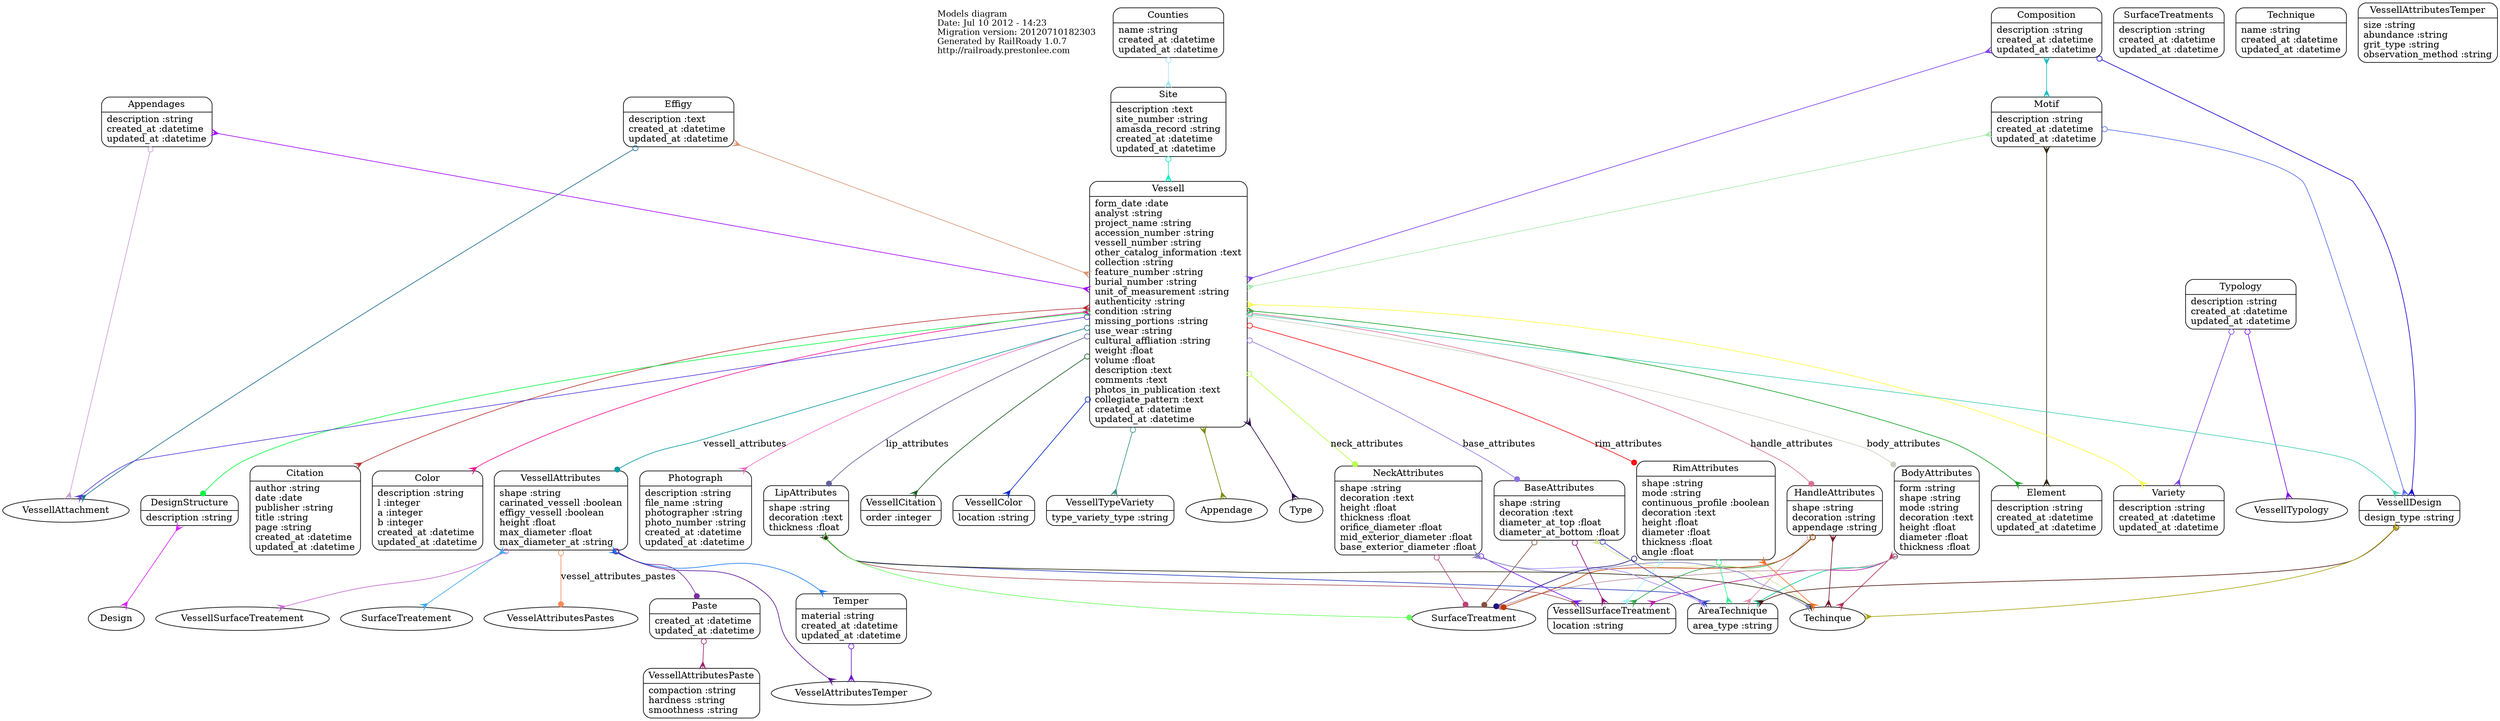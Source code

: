 digraph models_diagram {
	graph[overlap=false, splines=true]
	_diagram_info [shape="plaintext", label="Models diagram\lDate: Jul 10 2012 - 14:23\lMigration version: 20120710182303\lGenerated by RailRoady 1.0.7\lhttp://railroady.prestonlee.com\l", fontsize=13]
	"Appendages" [shape=Mrecord, label="{Appendages|description :string\lcreated_at :datetime\lupdated_at :datetime\l}"]
	"AreaTechnique" [shape=Mrecord, label="{AreaTechnique|area_type :string\l}"]
	"BaseAttributes" [shape=Mrecord, label="{BaseAttributes|shape :string\ldecoration :text\ldiameter_at_top :float\ldiameter_at_bottom :float\l}"]
	"BodyAttributes" [shape=Mrecord, label="{BodyAttributes|form :string\lshape :string\lmode :string\ldecoration :text\lheight :float\ldiameter :float\lthickness :float\l}"]
	"Citation" [shape=Mrecord, label="{Citation|author :string\ldate :date\lpublisher :string\ltitle :string\lpage :string\lcreated_at :datetime\lupdated_at :datetime\l}"]
	"Color" [shape=Mrecord, label="{Color|description :string\ll :integer\la :integer\lb :integer\lcreated_at :datetime\lupdated_at :datetime\l}"]
	"Composition" [shape=Mrecord, label="{Composition|description :string\lcreated_at :datetime\lupdated_at :datetime\l}"]
	"Counties" [shape=Mrecord, label="{Counties|name :string\lcreated_at :datetime\lupdated_at :datetime\l}"]
	"DesignStructure" [shape=Mrecord, label="{DesignStructure|description :string\l}"]
	"Effigy" [shape=Mrecord, label="{Effigy|description :text\lcreated_at :datetime\lupdated_at :datetime\l}"]
	"Element" [shape=Mrecord, label="{Element|description :string\lcreated_at :datetime\lupdated_at :datetime\l}"]
	"HandleAttributes" [shape=Mrecord, label="{HandleAttributes|shape :string\ldecoration :string\lappendage :string\l}"]
	"LipAttributes" [shape=Mrecord, label="{LipAttributes|shape :string\ldecoration :text\lthickness :float\l}"]
	"Motif" [shape=Mrecord, label="{Motif|description :string\lcreated_at :datetime\lupdated_at :datetime\l}"]
	"NeckAttributes" [shape=Mrecord, label="{NeckAttributes|shape :string\ldecoration :text\lheight :float\lthickness :float\lorifice_diameter :float\lmid_exterior_diameter :float\lbase_exterior_diameter :float\l}"]
	"Paste" [shape=Mrecord, label="{Paste|created_at :datetime\lupdated_at :datetime\l}"]
	"Photograph" [shape=Mrecord, label="{Photograph|description :string\lfile_name :string\lphotographer :string\lphoto_number :string\lcreated_at :datetime\lupdated_at :datetime\l}"]
	"RimAttributes" [shape=Mrecord, label="{RimAttributes|shape :string\lmode :string\lcontinuous_profile :boolean\ldecoration :text\lheight :float\ldiameter :float\lthickness :float\langle :float\l}"]
	"Site" [shape=Mrecord, label="{Site|description :text\lsite_number :string\lamasda_record :string\lcreated_at :datetime\lupdated_at :datetime\l}"]
	"SurfaceTreatments" [shape=Mrecord, label="{SurfaceTreatments|description :string\lcreated_at :datetime\lupdated_at :datetime\l}"]
	"Technique" [shape=Mrecord, label="{Technique|name :string\lcreated_at :datetime\lupdated_at :datetime\l}"]
	"Temper" [shape=Mrecord, label="{Temper|material :string\lcreated_at :datetime\lupdated_at :datetime\l}"]
	"Typology" [shape=Mrecord, label="{Typology|description :string\lcreated_at :datetime\lupdated_at :datetime\l}"]
	"Variety" [shape=Mrecord, label="{Variety|description :string\lcreated_at :datetime\lupdated_at :datetime\l}"]
	"Vessell" [shape=Mrecord, label="{Vessell|form_date :date\lanalyst :string\lproject_name :string\laccession_number :string\lvessell_number :string\lother_catalog_information :text\lcollection :string\lfeature_number :string\lburial_number :string\lunit_of_measurement :string\lauthenticity :string\lcondition :string\lmissing_portions :string\luse_wear :string\lcultural_affliation :string\lweight :float\lvolume :float\ldescription :text\lcomments :text\lphotos_in_publication :text\lcollegiate_pattern :text\lcreated_at :datetime\lupdated_at :datetime\l}"]
	"VessellAttributes" [shape=Mrecord, label="{VessellAttributes|shape :string\lcarinated_vessell :boolean\leffigy_vessell :boolean\lheight :float\lmax_diameter :float\lmax_diameter_at :string\l}"]
	"VessellAttributesPaste" [shape=Mrecord, label="{VessellAttributesPaste|compaction :string\lhardness :string\lsmoothness :string\l}"]
	"VessellAttributesTemper" [shape=Mrecord, label="{VessellAttributesTemper|size :string\labundance :string\lgrit_type :string\lobservation_method :string\l}"]
	"VessellCitation" [shape=Mrecord, label="{VessellCitation|order :integer\l}"]
	"VessellColor" [shape=Mrecord, label="{VessellColor|location :string\l}"]
	"VessellDesign" [shape=Mrecord, label="{VessellDesign|design_type :string\l}"]
	"VessellSurfaceTreatment" [shape=Mrecord, label="{VessellSurfaceTreatment|location :string\l}"]
	"VessellTypeVariety" [shape=Mrecord, label="{VessellTypeVariety|type_variety_type :string\l}"]
	"Appendages" -> "Vessell" [arrowtail=crow, arrowhead=crow, dir=both color="#A108FD"]
	"Appendages" -> "VessellAttachment" [arrowtail=odot, arrowhead=crow, dir=both color="#C79ED2"]
	"BaseAttributes" -> "AreaTechnique" [arrowtail=odot, arrowhead=crow, dir=both color="#393AC2"]
	"BaseAttributes" -> "Techinque" [arrowtail=crow, arrowhead=crow, dir=both color="#D8E392"]
	"BaseAttributes" -> "VessellSurfaceTreatment" [arrowtail=odot, arrowhead=crow, dir=both color="#8F0477"]
	"BaseAttributes" -> "SurfaceTreatment" [arrowtail=odot, arrowhead=dot, dir=both color="#854F40"]
	"BodyAttributes" -> "AreaTechnique" [arrowtail=odot, arrowhead=crow, dir=both color="#04CA99"]
	"BodyAttributes" -> "Techinque" [arrowtail=crow, arrowhead=crow, dir=both color="#B63056"]
	"BodyAttributes" -> "VessellSurfaceTreatment" [arrowtail=odot, arrowhead=crow, dir=both color="#BA20A9"]
	"BodyAttributes" -> "SurfaceTreatment" [arrowtail=odot, arrowhead=dot, dir=both color="#B7929E"]
	"Composition" -> "Vessell" [arrowtail=crow, arrowhead=crow, dir=both color="#7A41EE"]
	"Composition" -> "VessellDesign" [arrowtail=odot, arrowhead=crow, dir=both color="#1802D4"]
	"Composition" -> "Motif" [arrowtail=crow, arrowhead=crow, dir=both color="#20BDC2"]
	"Counties" -> "Site" [arrowtail=odot, arrowhead=crow, dir=both color="#A5E5F3"]
	"DesignStructure" -> "Design" [arrowtail=crow, arrowhead=crow, dir=both color="#D71EFD"]
	"Effigy" -> "Vessell" [arrowtail=crow, arrowhead=crow, dir=both color="#DA9776"]
	"Effigy" -> "VessellAttachment" [arrowtail=odot, arrowhead=crow, dir=both color="#1D6D91"]
	"HandleAttributes" -> "AreaTechnique" [arrowtail=odot, arrowhead=crow, dir=both color="#E48EA9"]
	"HandleAttributes" -> "Techinque" [arrowtail=crow, arrowhead=crow, dir=both color="#771929"]
	"HandleAttributes" -> "VessellSurfaceTreatment" [arrowtail=odot, arrowhead=crow, dir=both color="#2CA647"]
	"HandleAttributes" -> "SurfaceTreatment" [arrowtail=odot, arrowhead=dot, dir=both color="#C13903"]
	"LipAttributes" -> "AreaTechnique" [arrowtail=odot, arrowhead=crow, dir=both color="#293FB9"]
	"LipAttributes" -> "Techinque" [arrowtail=crow, arrowhead=crow, dir=both color="#292506"]
	"LipAttributes" -> "VessellSurfaceTreatment" [arrowtail=odot, arrowhead=crow, dir=both color="#A85457"]
	"LipAttributes" -> "SurfaceTreatment" [arrowtail=odot, arrowhead=dot, dir=both color="#69FE5E"]
	"Motif" -> "Vessell" [arrowtail=crow, arrowhead=crow, dir=both color="#A4EBA8"]
	"Motif" -> "VessellDesign" [arrowtail=odot, arrowhead=crow, dir=both color="#576CEC"]
	"Motif" -> "Element" [arrowtail=crow, arrowhead=crow, dir=both color="#312413"]
	"NeckAttributes" -> "AreaTechnique" [arrowtail=odot, arrowhead=crow, dir=both color="#A48AF3"]
	"NeckAttributes" -> "Techinque" [arrowtail=crow, arrowhead=crow, dir=both color="#7F81B5"]
	"NeckAttributes" -> "VessellSurfaceTreatment" [arrowtail=odot, arrowhead=crow, dir=both color="#731DF0"]
	"NeckAttributes" -> "SurfaceTreatment" [arrowtail=odot, arrowhead=dot, dir=both color="#B54477"]
	"Paste" -> "VessellAttributesPaste" [arrowtail=odot, arrowhead=crow, dir=both color="#A0256E"]
	"RimAttributes" -> "AreaTechnique" [arrowtail=odot, arrowhead=crow, dir=both color="#2BF194"]
	"RimAttributes" -> "Techinque" [arrowtail=crow, arrowhead=crow, dir=both color="#FE6B22"]
	"RimAttributes" -> "VessellSurfaceTreatment" [arrowtail=odot, arrowhead=crow, dir=both color="#9FF5F9"]
	"RimAttributes" -> "SurfaceTreatment" [arrowtail=odot, arrowhead=dot, dir=both color="#20147C"]
	"Site" -> "Vessell" [arrowtail=odot, arrowhead=crow, dir=both color="#11EFC6"]
	"Temper" -> "VesselAttributesTemper" [arrowtail=odot, arrowhead=crow, dir=both color="#6D1DCB"]
	"Typology" -> "Variety" [arrowtail=odot, arrowhead=crow, dir=both color="#7845E3"]
	"Typology" -> "VessellTypology" [arrowtail=odot, arrowhead=crow, dir=both color="#7F0AEA"]
	"Vessell" -> "RimAttributes" [label="rim_attributes", arrowtail=odot, arrowhead=dot, dir=both color="#F71315"]
	"Vessell" -> "Variety" [arrowtail=crow, arrowhead=crow, dir=both color="#FBFE40"]
	"Vessell" -> "Color" [arrowtail=crow, arrowhead=crow, dir=both color="#F31194"]
	"Vessell" -> "Appendage" [arrowtail=crow, arrowhead=crow, dir=both color="#7B8B0B"]
	"Vessell" -> "VessellDesign" [arrowtail=odot, arrowhead=crow, dir=both color="#42CFB0"]
	"Vessell" -> "BaseAttributes" [label="base_attributes", arrowtail=odot, arrowhead=dot, dir=both color="#8F74E1"]
	"Vessell" -> "VessellAttributes" [label="vessell_attributes", arrowtail=odot, arrowhead=dot, dir=both color="#0C9CA2"]
	"Vessell" -> "BodyAttributes" [label="body_attributes", arrowtail=odot, arrowhead=dot, dir=both color="#CBD0C1"]
	"Vessell" -> "Photograph" [arrowtail=odot, arrowhead=crow, dir=both color="#F470C2"]
	"Vessell" -> "HandleAttributes" [label="handle_attributes", arrowtail=odot, arrowhead=dot, dir=both color="#D77391"]
	"Vessell" -> "VessellCitation" [arrowtail=odot, arrowhead=crow, dir=both color="#1B5D25"]
	"Vessell" -> "LipAttributes" [label="lip_attributes", arrowtail=odot, arrowhead=dot, dir=both color="#60629E"]
	"Vessell" -> "VessellAttachment" [arrowtail=odot, arrowhead=crow, dir=both color="#533BD6"]
	"Vessell" -> "VessellTypeVariety" [arrowtail=odot, arrowhead=crow, dir=both color="#398F85"]
	"Vessell" -> "Citation" [arrowtail=crow, arrowhead=crow, dir=both color="#B93534"]
	"Vessell" -> "Element" [arrowtail=crow, arrowhead=crow, dir=both color="#18A225"]
	"Vessell" -> "DesignStructure" [arrowtail=odot, arrowhead=dot, dir=both color="#05F643"]
	"Vessell" -> "NeckAttributes" [label="neck_attributes", arrowtail=odot, arrowhead=dot, dir=both color="#B7FE4A"]
	"Vessell" -> "Type" [arrowtail=crow, arrowhead=crow, dir=both color="#240044"]
	"Vessell" -> "VessellColor" [arrowtail=odot, arrowhead=crow, dir=both color="#0124CB"]
	"VessellAttributes" -> "VessellSurfaceTreatement" [arrowtail=odot, arrowhead=crow, dir=both color="#C467D2"]
	"VessellAttributes" -> "SurfaceTreatement" [arrowtail=crow, arrowhead=crow, dir=both color="#3EA9ED"]
	"VessellAttributes" -> "Temper" [arrowtail=crow, arrowhead=crow, dir=both color="#1B7AF2"]
	"VessellAttributes" -> "VesselAttributesTemper" [arrowtail=odot, arrowhead=crow, dir=both color="#5B1394"]
	"VessellAttributes" -> "VesselAttributesPastes" [label="vessel_attributes_pastes", arrowtail=odot, arrowhead=dot, dir=both color="#F68A5B"]
	"VessellAttributes" -> "Paste" [arrowtail=odot, arrowhead=dot, dir=both color="#7A2DA1"]
	"VessellDesign" -> "AreaTechnique" [arrowtail=odot, arrowhead=crow, dir=both color="#511810"]
	"VessellDesign" -> "Techinque" [arrowtail=crow, arrowhead=crow, dir=both color="#AAA50E"]
}
